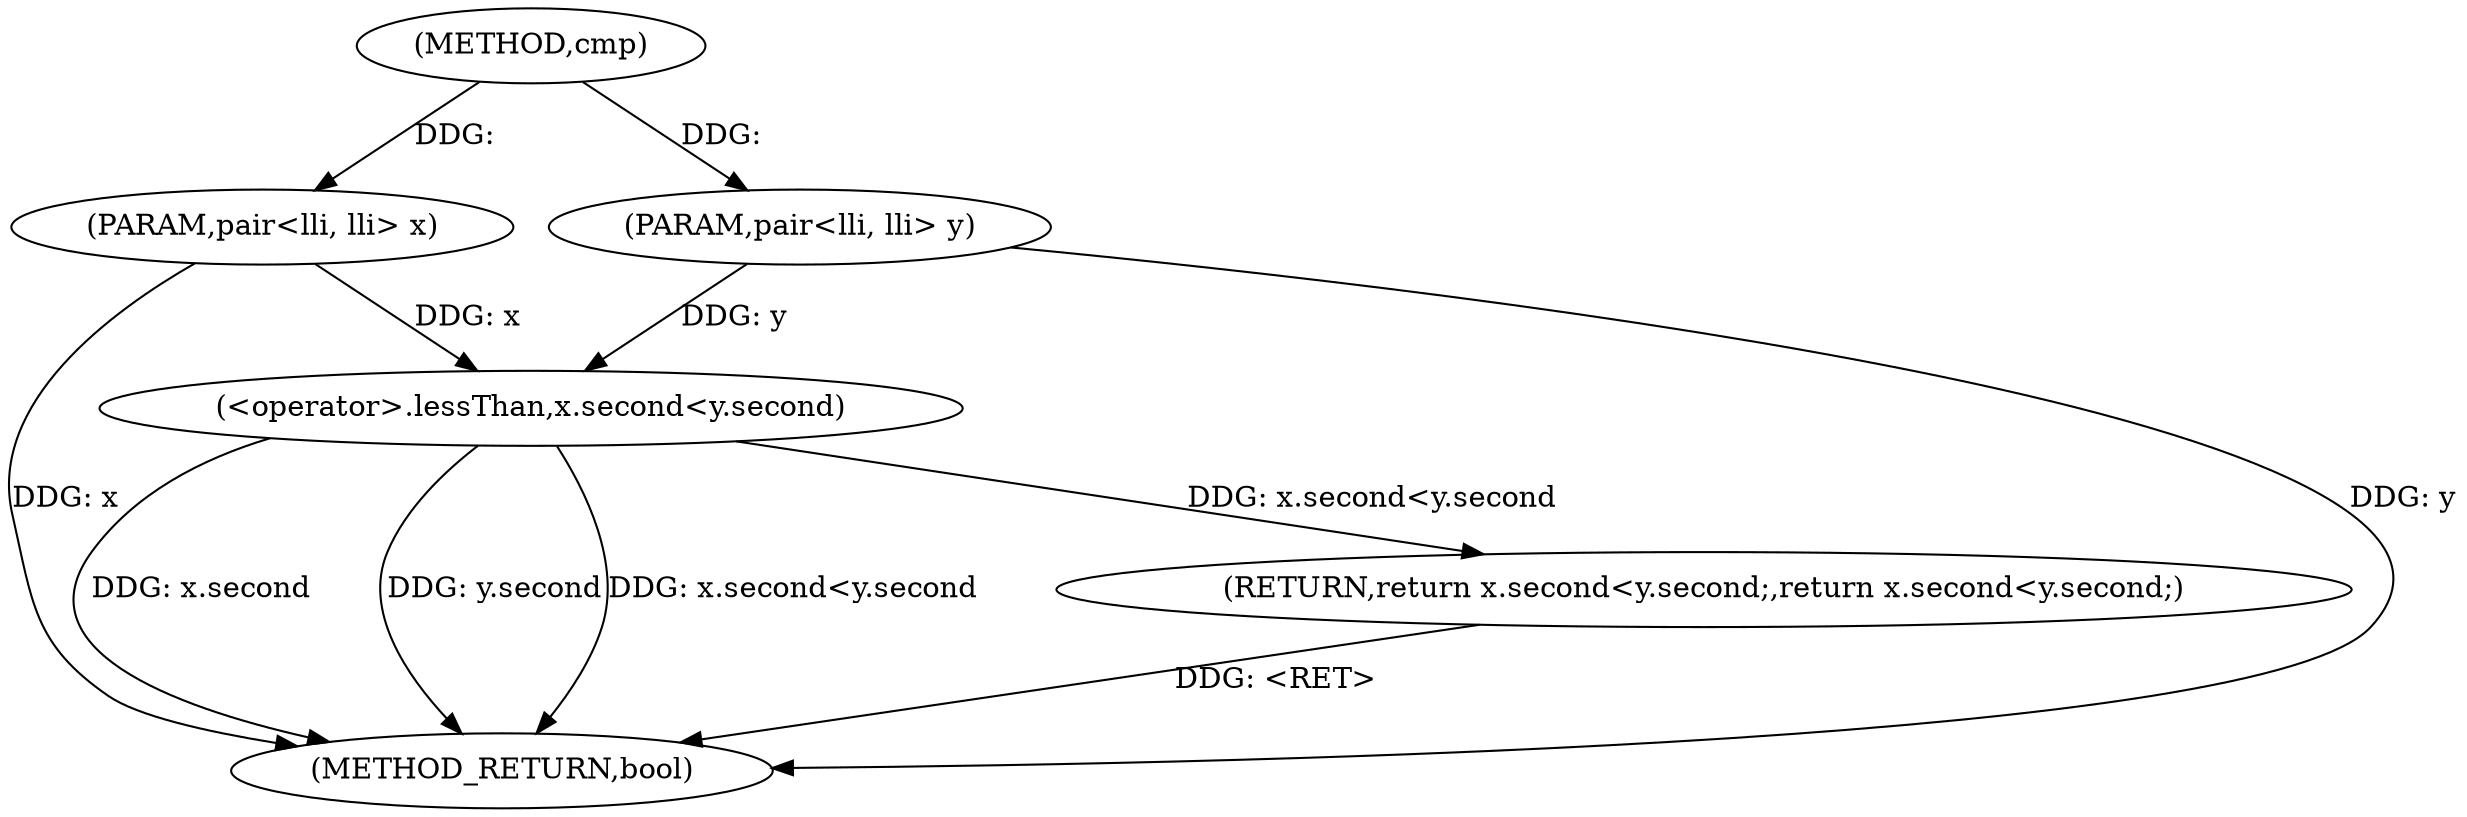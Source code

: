 digraph "cmp" {  
"1000255" [label = "(METHOD,cmp)" ]
"1000267" [label = "(METHOD_RETURN,bool)" ]
"1000256" [label = "(PARAM,pair<lli, lli> x)" ]
"1000257" [label = "(PARAM,pair<lli, lli> y)" ]
"1000259" [label = "(RETURN,return x.second<y.second;,return x.second<y.second;)" ]
"1000260" [label = "(<operator>.lessThan,x.second<y.second)" ]
  "1000256" -> "1000267"  [ label = "DDG: x"] 
  "1000257" -> "1000267"  [ label = "DDG: y"] 
  "1000260" -> "1000267"  [ label = "DDG: x.second"] 
  "1000260" -> "1000267"  [ label = "DDG: y.second"] 
  "1000260" -> "1000267"  [ label = "DDG: x.second<y.second"] 
  "1000259" -> "1000267"  [ label = "DDG: <RET>"] 
  "1000255" -> "1000256"  [ label = "DDG: "] 
  "1000255" -> "1000257"  [ label = "DDG: "] 
  "1000260" -> "1000259"  [ label = "DDG: x.second<y.second"] 
  "1000256" -> "1000260"  [ label = "DDG: x"] 
  "1000257" -> "1000260"  [ label = "DDG: y"] 
}
